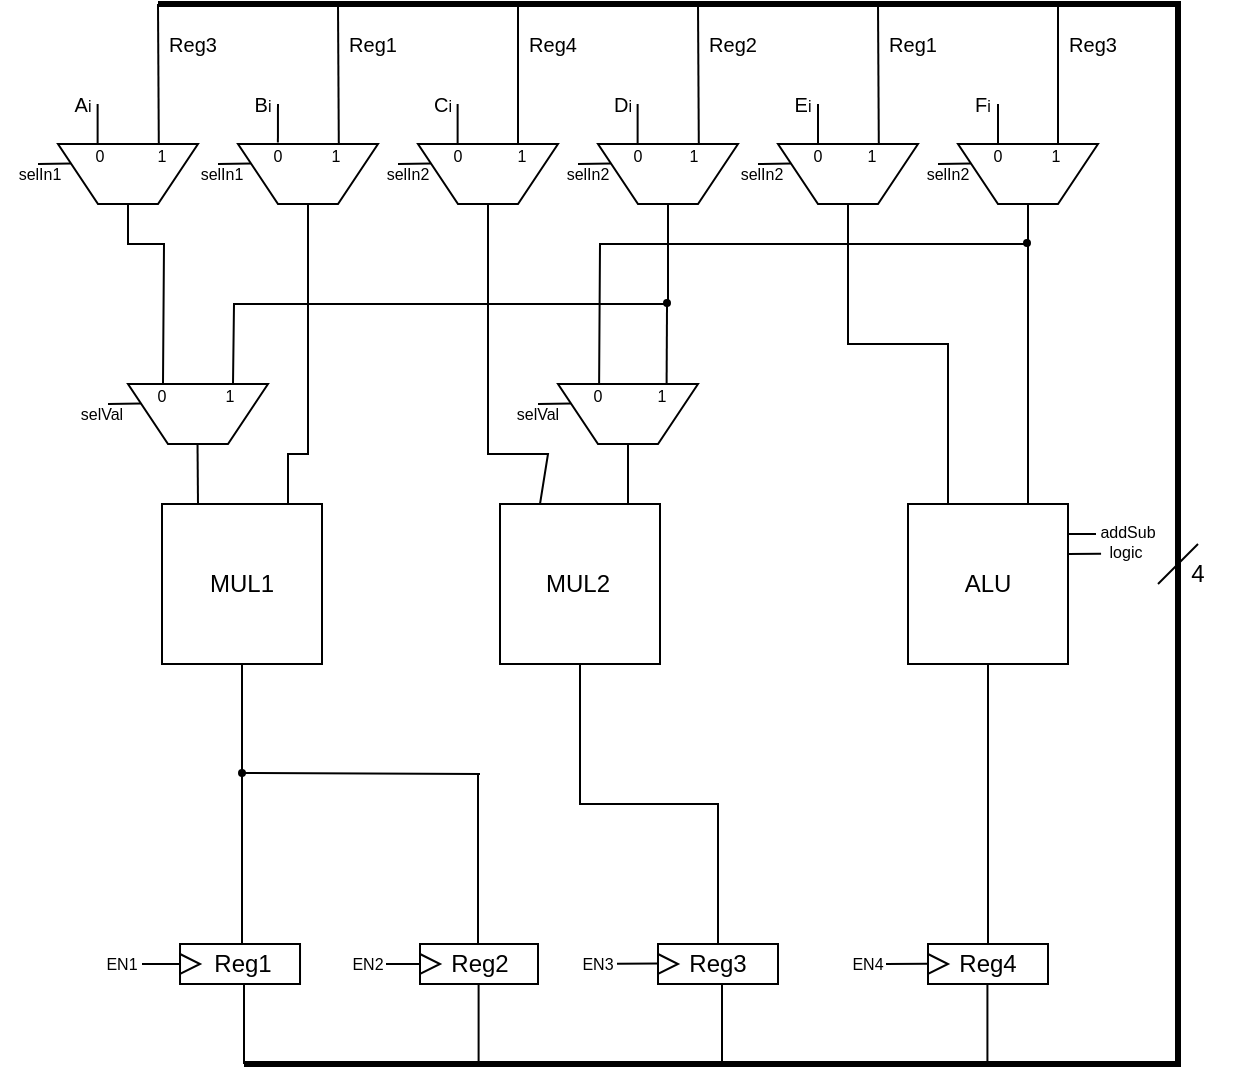<mxfile version="24.7.16">
  <diagram name="Página-1" id="IcZZVgsk4rq1F31GZpby">
    <mxGraphModel dx="934" dy="432" grid="1" gridSize="10" guides="1" tooltips="1" connect="1" arrows="1" fold="1" page="1" pageScale="1" pageWidth="827" pageHeight="1169" math="0" shadow="0">
      <root>
        <mxCell id="0" />
        <mxCell id="1" parent="0" />
        <mxCell id="w3CWmhNfxF5kTrnPfjpj-1" value="" style="shape=trapezoid;perimeter=trapezoidPerimeter;whiteSpace=wrap;html=1;fixedSize=1;direction=west;" vertex="1" parent="1">
          <mxGeometry x="99" y="125" width="70" height="30" as="geometry" />
        </mxCell>
        <mxCell id="w3CWmhNfxF5kTrnPfjpj-2" value="" style="rounded=0;whiteSpace=wrap;html=1;" vertex="1" parent="1">
          <mxGeometry x="399" y="525" width="60" height="20" as="geometry" />
        </mxCell>
        <mxCell id="w3CWmhNfxF5kTrnPfjpj-3" value="" style="triangle;whiteSpace=wrap;html=1;" vertex="1" parent="1">
          <mxGeometry x="399" y="530" width="10" height="10" as="geometry" />
        </mxCell>
        <mxCell id="w3CWmhNfxF5kTrnPfjpj-4" value="" style="rounded=0;whiteSpace=wrap;html=1;" vertex="1" parent="1">
          <mxGeometry x="160.01" y="525" width="60" height="20" as="geometry" />
        </mxCell>
        <mxCell id="w3CWmhNfxF5kTrnPfjpj-5" value="" style="triangle;whiteSpace=wrap;html=1;" vertex="1" parent="1">
          <mxGeometry x="160.01" y="530" width="10" height="10" as="geometry" />
        </mxCell>
        <mxCell id="w3CWmhNfxF5kTrnPfjpj-6" value="" style="rounded=0;whiteSpace=wrap;html=1;" vertex="1" parent="1">
          <mxGeometry x="534" y="525" width="60" height="20" as="geometry" />
        </mxCell>
        <mxCell id="w3CWmhNfxF5kTrnPfjpj-7" value="" style="triangle;whiteSpace=wrap;html=1;" vertex="1" parent="1">
          <mxGeometry x="534" y="530" width="10" height="10" as="geometry" />
        </mxCell>
        <mxCell id="w3CWmhNfxF5kTrnPfjpj-8" value="" style="rounded=0;whiteSpace=wrap;html=1;" vertex="1" parent="1">
          <mxGeometry x="280" y="525" width="59" height="20" as="geometry" />
        </mxCell>
        <mxCell id="w3CWmhNfxF5kTrnPfjpj-9" value="" style="triangle;whiteSpace=wrap;html=1;" vertex="1" parent="1">
          <mxGeometry x="280" y="530" width="10" height="10" as="geometry" />
        </mxCell>
        <mxCell id="w3CWmhNfxF5kTrnPfjpj-10" value="" style="endArrow=none;html=1;rounded=0;entryX=0.908;entryY=0.674;entryDx=0;entryDy=0;entryPerimeter=0;" edge="1" parent="1" target="w3CWmhNfxF5kTrnPfjpj-1">
          <mxGeometry width="50" height="50" relative="1" as="geometry">
            <mxPoint x="89" y="135" as="sourcePoint" />
            <mxPoint x="104" y="135" as="targetPoint" />
          </mxGeometry>
        </mxCell>
        <mxCell id="w3CWmhNfxF5kTrnPfjpj-11" value="" style="shape=trapezoid;perimeter=trapezoidPerimeter;whiteSpace=wrap;html=1;fixedSize=1;direction=west;" vertex="1" parent="1">
          <mxGeometry x="189" y="125" width="70" height="30" as="geometry" />
        </mxCell>
        <mxCell id="w3CWmhNfxF5kTrnPfjpj-12" value="" style="endArrow=none;html=1;rounded=0;entryX=0.908;entryY=0.674;entryDx=0;entryDy=0;entryPerimeter=0;" edge="1" parent="1" target="w3CWmhNfxF5kTrnPfjpj-11">
          <mxGeometry width="50" height="50" relative="1" as="geometry">
            <mxPoint x="179" y="135" as="sourcePoint" />
            <mxPoint x="194" y="135" as="targetPoint" />
          </mxGeometry>
        </mxCell>
        <mxCell id="w3CWmhNfxF5kTrnPfjpj-13" value="" style="shape=trapezoid;perimeter=trapezoidPerimeter;whiteSpace=wrap;html=1;fixedSize=1;direction=west;" vertex="1" parent="1">
          <mxGeometry x="279" y="125" width="70" height="30" as="geometry" />
        </mxCell>
        <mxCell id="w3CWmhNfxF5kTrnPfjpj-14" value="" style="endArrow=none;html=1;rounded=0;entryX=0.908;entryY=0.674;entryDx=0;entryDy=0;entryPerimeter=0;" edge="1" parent="1" target="w3CWmhNfxF5kTrnPfjpj-13">
          <mxGeometry width="50" height="50" relative="1" as="geometry">
            <mxPoint x="269" y="135" as="sourcePoint" />
            <mxPoint x="284" y="135" as="targetPoint" />
          </mxGeometry>
        </mxCell>
        <mxCell id="w3CWmhNfxF5kTrnPfjpj-15" value="" style="shape=trapezoid;perimeter=trapezoidPerimeter;whiteSpace=wrap;html=1;fixedSize=1;direction=west;" vertex="1" parent="1">
          <mxGeometry x="369" y="125" width="70" height="30" as="geometry" />
        </mxCell>
        <mxCell id="w3CWmhNfxF5kTrnPfjpj-16" value="" style="endArrow=none;html=1;rounded=0;entryX=0.908;entryY=0.674;entryDx=0;entryDy=0;entryPerimeter=0;" edge="1" parent="1" target="w3CWmhNfxF5kTrnPfjpj-15">
          <mxGeometry width="50" height="50" relative="1" as="geometry">
            <mxPoint x="359" y="135" as="sourcePoint" />
            <mxPoint x="374" y="135" as="targetPoint" />
          </mxGeometry>
        </mxCell>
        <mxCell id="w3CWmhNfxF5kTrnPfjpj-17" value="" style="shape=trapezoid;perimeter=trapezoidPerimeter;whiteSpace=wrap;html=1;fixedSize=1;direction=west;" vertex="1" parent="1">
          <mxGeometry x="459" y="125" width="70" height="30" as="geometry" />
        </mxCell>
        <mxCell id="w3CWmhNfxF5kTrnPfjpj-18" value="" style="endArrow=none;html=1;rounded=0;entryX=0.908;entryY=0.674;entryDx=0;entryDy=0;entryPerimeter=0;" edge="1" parent="1" target="w3CWmhNfxF5kTrnPfjpj-17">
          <mxGeometry width="50" height="50" relative="1" as="geometry">
            <mxPoint x="449" y="135" as="sourcePoint" />
            <mxPoint x="464" y="135" as="targetPoint" />
          </mxGeometry>
        </mxCell>
        <mxCell id="w3CWmhNfxF5kTrnPfjpj-19" value="" style="shape=trapezoid;perimeter=trapezoidPerimeter;whiteSpace=wrap;html=1;fixedSize=1;direction=west;" vertex="1" parent="1">
          <mxGeometry x="549" y="125" width="70" height="30" as="geometry" />
        </mxCell>
        <mxCell id="w3CWmhNfxF5kTrnPfjpj-20" value="" style="endArrow=none;html=1;rounded=0;entryX=0.908;entryY=0.674;entryDx=0;entryDy=0;entryPerimeter=0;" edge="1" parent="1" target="w3CWmhNfxF5kTrnPfjpj-19">
          <mxGeometry width="50" height="50" relative="1" as="geometry">
            <mxPoint x="539" y="135" as="sourcePoint" />
            <mxPoint x="554" y="135" as="targetPoint" />
          </mxGeometry>
        </mxCell>
        <mxCell id="w3CWmhNfxF5kTrnPfjpj-23" value="" style="whiteSpace=wrap;html=1;aspect=fixed;" vertex="1" parent="1">
          <mxGeometry x="151" y="305" width="80" height="80" as="geometry" />
        </mxCell>
        <mxCell id="w3CWmhNfxF5kTrnPfjpj-145" style="edgeStyle=orthogonalEdgeStyle;rounded=0;orthogonalLoop=1;jettySize=auto;html=1;exitX=0.5;exitY=1;exitDx=0;exitDy=0;entryX=0.5;entryY=0;entryDx=0;entryDy=0;endArrow=none;endFill=0;" edge="1" parent="1" source="w3CWmhNfxF5kTrnPfjpj-24" target="w3CWmhNfxF5kTrnPfjpj-2">
          <mxGeometry relative="1" as="geometry" />
        </mxCell>
        <mxCell id="w3CWmhNfxF5kTrnPfjpj-24" value="" style="whiteSpace=wrap;html=1;aspect=fixed;" vertex="1" parent="1">
          <mxGeometry x="320" y="305" width="80" height="80" as="geometry" />
        </mxCell>
        <mxCell id="w3CWmhNfxF5kTrnPfjpj-25" value="" style="whiteSpace=wrap;html=1;aspect=fixed;" vertex="1" parent="1">
          <mxGeometry x="524" y="305" width="80" height="80" as="geometry" />
        </mxCell>
        <mxCell id="w3CWmhNfxF5kTrnPfjpj-26" value="" style="shape=trapezoid;perimeter=trapezoidPerimeter;whiteSpace=wrap;html=1;fixedSize=1;direction=west;" vertex="1" parent="1">
          <mxGeometry x="134" y="245" width="70" height="30" as="geometry" />
        </mxCell>
        <mxCell id="w3CWmhNfxF5kTrnPfjpj-27" value="" style="endArrow=none;html=1;rounded=0;entryX=0.908;entryY=0.674;entryDx=0;entryDy=0;entryPerimeter=0;" edge="1" parent="1" target="w3CWmhNfxF5kTrnPfjpj-26">
          <mxGeometry width="50" height="50" relative="1" as="geometry">
            <mxPoint x="124" y="255" as="sourcePoint" />
            <mxPoint x="139" y="255" as="targetPoint" />
          </mxGeometry>
        </mxCell>
        <mxCell id="w3CWmhNfxF5kTrnPfjpj-28" value="" style="shape=trapezoid;perimeter=trapezoidPerimeter;whiteSpace=wrap;html=1;fixedSize=1;direction=west;" vertex="1" parent="1">
          <mxGeometry x="349" y="245" width="70" height="30" as="geometry" />
        </mxCell>
        <mxCell id="w3CWmhNfxF5kTrnPfjpj-29" value="" style="endArrow=none;html=1;rounded=0;entryX=0.908;entryY=0.674;entryDx=0;entryDy=0;entryPerimeter=0;" edge="1" parent="1" target="w3CWmhNfxF5kTrnPfjpj-28">
          <mxGeometry width="50" height="50" relative="1" as="geometry">
            <mxPoint x="339" y="255" as="sourcePoint" />
            <mxPoint x="354" y="255" as="targetPoint" />
          </mxGeometry>
        </mxCell>
        <mxCell id="w3CWmhNfxF5kTrnPfjpj-30" value="" style="endArrow=none;html=1;rounded=0;exitX=0.75;exitY=1;exitDx=0;exitDy=0;" edge="1" parent="1" source="w3CWmhNfxF5kTrnPfjpj-26">
          <mxGeometry width="50" height="50" relative="1" as="geometry">
            <mxPoint x="84" y="185" as="sourcePoint" />
            <mxPoint x="134" y="155" as="targetPoint" />
            <Array as="points">
              <mxPoint x="152" y="175" />
              <mxPoint x="134" y="175" />
            </Array>
          </mxGeometry>
        </mxCell>
        <mxCell id="w3CWmhNfxF5kTrnPfjpj-31" value="" style="endArrow=none;html=1;rounded=0;entryX=0.553;entryY=0.004;entryDx=0;entryDy=0;entryPerimeter=0;" edge="1" parent="1" target="w3CWmhNfxF5kTrnPfjpj-109">
          <mxGeometry width="50" height="50" relative="1" as="geometry">
            <mxPoint x="584" y="175" as="sourcePoint" />
            <mxPoint x="399" y="245" as="targetPoint" />
            <Array as="points">
              <mxPoint x="370" y="175" />
            </Array>
          </mxGeometry>
        </mxCell>
        <mxCell id="w3CWmhNfxF5kTrnPfjpj-32" value="" style="ellipse;whiteSpace=wrap;html=1;aspect=fixed;rotation=15;" vertex="1" parent="1">
          <mxGeometry x="220.01" y="263.28" as="geometry" />
        </mxCell>
        <mxCell id="w3CWmhNfxF5kTrnPfjpj-33" value="" style="ellipse;whiteSpace=wrap;html=1;aspect=fixed;fillColor=#000000;" vertex="1" parent="1">
          <mxGeometry x="582" y="173" width="3" height="3" as="geometry" />
        </mxCell>
        <mxCell id="w3CWmhNfxF5kTrnPfjpj-34" value="" style="endArrow=none;html=1;rounded=0;exitX=0.25;exitY=1;exitDx=0;exitDy=0;entryX=0.5;entryY=0;entryDx=0;entryDy=0;" edge="1" parent="1" source="w3CWmhNfxF5kTrnPfjpj-26" target="w3CWmhNfxF5kTrnPfjpj-15">
          <mxGeometry width="50" height="50" relative="1" as="geometry">
            <mxPoint x="359" y="185" as="sourcePoint" />
            <mxPoint x="409" y="135" as="targetPoint" />
            <Array as="points">
              <mxPoint x="187" y="205" />
              <mxPoint x="404" y="205" />
            </Array>
          </mxGeometry>
        </mxCell>
        <mxCell id="w3CWmhNfxF5kTrnPfjpj-35" value="" style="endArrow=none;html=1;rounded=0;exitX=0.25;exitY=0;exitDx=0;exitDy=0;entryX=0.5;entryY=0;entryDx=0;entryDy=0;" edge="1" parent="1" source="w3CWmhNfxF5kTrnPfjpj-24" target="w3CWmhNfxF5kTrnPfjpj-13">
          <mxGeometry width="50" height="50" relative="1" as="geometry">
            <mxPoint x="264" y="185" as="sourcePoint" />
            <mxPoint x="314" y="135" as="targetPoint" />
            <Array as="points">
              <mxPoint x="344" y="280" />
              <mxPoint x="314" y="280" />
            </Array>
          </mxGeometry>
        </mxCell>
        <mxCell id="w3CWmhNfxF5kTrnPfjpj-36" value="" style="endArrow=none;html=1;rounded=0;entryX=0.5;entryY=0;entryDx=0;entryDy=0;" edge="1" parent="1" target="w3CWmhNfxF5kTrnPfjpj-11">
          <mxGeometry width="50" height="50" relative="1" as="geometry">
            <mxPoint x="214" y="305" as="sourcePoint" />
            <mxPoint x="224" y="135" as="targetPoint" />
            <Array as="points">
              <mxPoint x="214" y="280" />
              <mxPoint x="224" y="280" />
            </Array>
          </mxGeometry>
        </mxCell>
        <mxCell id="w3CWmhNfxF5kTrnPfjpj-37" value="ALU" style="text;html=1;align=center;verticalAlign=middle;whiteSpace=wrap;rounded=0;" vertex="1" parent="1">
          <mxGeometry x="534" y="330" width="60" height="30" as="geometry" />
        </mxCell>
        <mxCell id="w3CWmhNfxF5kTrnPfjpj-38" value="" style="endArrow=none;html=1;rounded=0;exitX=0.25;exitY=0;exitDx=0;exitDy=0;" edge="1" parent="1" source="w3CWmhNfxF5kTrnPfjpj-25">
          <mxGeometry width="50" height="50" relative="1" as="geometry">
            <mxPoint x="449" y="185" as="sourcePoint" />
            <mxPoint x="494" y="155" as="targetPoint" />
            <Array as="points">
              <mxPoint x="544" y="225" />
              <mxPoint x="494" y="225" />
            </Array>
          </mxGeometry>
        </mxCell>
        <mxCell id="w3CWmhNfxF5kTrnPfjpj-39" value="" style="endArrow=none;html=1;rounded=0;exitX=0.75;exitY=0;exitDx=0;exitDy=0;" edge="1" parent="1" source="w3CWmhNfxF5kTrnPfjpj-25">
          <mxGeometry width="50" height="50" relative="1" as="geometry">
            <mxPoint x="589" y="305" as="sourcePoint" />
            <mxPoint x="584" y="155" as="targetPoint" />
          </mxGeometry>
        </mxCell>
        <mxCell id="w3CWmhNfxF5kTrnPfjpj-41" value="" style="endArrow=none;html=1;rounded=0;" edge="1" parent="1">
          <mxGeometry width="50" height="50" relative="1" as="geometry">
            <mxPoint x="564" y="415" as="sourcePoint" />
            <mxPoint x="564" y="385" as="targetPoint" />
          </mxGeometry>
        </mxCell>
        <mxCell id="w3CWmhNfxF5kTrnPfjpj-43" value="" style="endArrow=none;html=1;rounded=0;entryX=0.5;entryY=1;entryDx=0;entryDy=0;" edge="1" parent="1" target="w3CWmhNfxF5kTrnPfjpj-23" source="w3CWmhNfxF5kTrnPfjpj-73">
          <mxGeometry width="50" height="50" relative="1" as="geometry">
            <mxPoint x="191" y="525" as="sourcePoint" />
            <mxPoint x="209" y="435" as="targetPoint" />
          </mxGeometry>
        </mxCell>
        <mxCell id="w3CWmhNfxF5kTrnPfjpj-44" value="" style="endArrow=none;html=1;rounded=0;exitX=0.5;exitY=0.167;exitDx=0;exitDy=0;exitPerimeter=0;" edge="1" parent="1" source="w3CWmhNfxF5kTrnPfjpj-67">
          <mxGeometry width="50" height="50" relative="1" as="geometry">
            <mxPoint x="564" y="505" as="sourcePoint" />
            <mxPoint x="564" y="385" as="targetPoint" />
          </mxGeometry>
        </mxCell>
        <mxCell id="w3CWmhNfxF5kTrnPfjpj-46" value="MUL1" style="text;html=1;align=center;verticalAlign=middle;whiteSpace=wrap;rounded=0;" vertex="1" parent="1">
          <mxGeometry x="161" y="330" width="60" height="30" as="geometry" />
        </mxCell>
        <mxCell id="w3CWmhNfxF5kTrnPfjpj-47" value="&lt;div&gt;MUL2&lt;/div&gt;" style="text;html=1;align=center;verticalAlign=middle;whiteSpace=wrap;rounded=0;" vertex="1" parent="1">
          <mxGeometry x="329" y="330" width="60" height="30" as="geometry" />
        </mxCell>
        <mxCell id="w3CWmhNfxF5kTrnPfjpj-48" value="" style="endArrow=none;html=1;rounded=0;exitX=0.615;exitY=0.004;exitDx=0;exitDy=0;exitPerimeter=0;entryX=0.5;entryY=1;entryDx=0;entryDy=0;" edge="1" parent="1" source="w3CWmhNfxF5kTrnPfjpj-117" target="w3CWmhNfxF5kTrnPfjpj-49">
          <mxGeometry width="50" height="50" relative="1" as="geometry">
            <mxPoint x="367" y="245" as="sourcePoint" />
            <mxPoint x="400" y="205" as="targetPoint" />
            <Array as="points" />
          </mxGeometry>
        </mxCell>
        <mxCell id="w3CWmhNfxF5kTrnPfjpj-49" value="" style="ellipse;whiteSpace=wrap;html=1;aspect=fixed;fillColor=#000000;" vertex="1" parent="1">
          <mxGeometry x="402" y="203" width="3" height="3" as="geometry" />
        </mxCell>
        <mxCell id="w3CWmhNfxF5kTrnPfjpj-50" value="" style="endArrow=none;html=1;rounded=0;exitX=0.574;exitY=-0.029;exitDx=0;exitDy=0;exitPerimeter=0;" edge="1" parent="1">
          <mxGeometry width="50" height="50" relative="1" as="geometry">
            <mxPoint x="309" y="525" as="sourcePoint" />
            <mxPoint x="309" y="440" as="targetPoint" />
          </mxGeometry>
        </mxCell>
        <mxCell id="w3CWmhNfxF5kTrnPfjpj-51" value="" style="endArrow=none;html=1;rounded=0;" edge="1" parent="1">
          <mxGeometry width="50" height="50" relative="1" as="geometry">
            <mxPoint x="569" y="125" as="sourcePoint" />
            <mxPoint x="569" y="105" as="targetPoint" />
          </mxGeometry>
        </mxCell>
        <mxCell id="w3CWmhNfxF5kTrnPfjpj-52" value="" style="endArrow=none;html=1;rounded=0;" edge="1" parent="1">
          <mxGeometry width="50" height="50" relative="1" as="geometry">
            <mxPoint x="479" y="125" as="sourcePoint" />
            <mxPoint x="479" y="105" as="targetPoint" />
          </mxGeometry>
        </mxCell>
        <mxCell id="w3CWmhNfxF5kTrnPfjpj-53" value="" style="endArrow=none;html=1;rounded=0;" edge="1" parent="1">
          <mxGeometry width="50" height="50" relative="1" as="geometry">
            <mxPoint x="388.81" y="125" as="sourcePoint" />
            <mxPoint x="388.81" y="105" as="targetPoint" />
          </mxGeometry>
        </mxCell>
        <mxCell id="w3CWmhNfxF5kTrnPfjpj-54" value="" style="endArrow=none;html=1;rounded=0;" edge="1" parent="1">
          <mxGeometry width="50" height="50" relative="1" as="geometry">
            <mxPoint x="298.81" y="125" as="sourcePoint" />
            <mxPoint x="298.81" y="105" as="targetPoint" />
          </mxGeometry>
        </mxCell>
        <mxCell id="w3CWmhNfxF5kTrnPfjpj-55" value="" style="endArrow=none;html=1;rounded=0;" edge="1" parent="1">
          <mxGeometry width="50" height="50" relative="1" as="geometry">
            <mxPoint x="149.4" y="125" as="sourcePoint" />
            <mxPoint x="149" y="55" as="targetPoint" />
          </mxGeometry>
        </mxCell>
        <mxCell id="w3CWmhNfxF5kTrnPfjpj-56" value="" style="endArrow=none;html=1;rounded=0;" edge="1" parent="1">
          <mxGeometry width="50" height="50" relative="1" as="geometry">
            <mxPoint x="118.81" y="125" as="sourcePoint" />
            <mxPoint x="118.81" y="105" as="targetPoint" />
          </mxGeometry>
        </mxCell>
        <mxCell id="w3CWmhNfxF5kTrnPfjpj-57" value="" style="endArrow=none;html=1;rounded=0;" edge="1" parent="1">
          <mxGeometry width="50" height="50" relative="1" as="geometry">
            <mxPoint x="384" y="305" as="sourcePoint" />
            <mxPoint x="384" y="275" as="targetPoint" />
          </mxGeometry>
        </mxCell>
        <mxCell id="w3CWmhNfxF5kTrnPfjpj-58" value="" style="endArrow=none;html=1;rounded=0;" edge="1" parent="1">
          <mxGeometry width="50" height="50" relative="1" as="geometry">
            <mxPoint x="169" y="305" as="sourcePoint" />
            <mxPoint x="168.76" y="275" as="targetPoint" />
          </mxGeometry>
        </mxCell>
        <mxCell id="w3CWmhNfxF5kTrnPfjpj-59" value="&lt;font style=&quot;font-size: 10px;&quot;&gt;A&lt;/font&gt;&lt;font style=&quot;font-size: 8px;&quot;&gt;i&lt;/font&gt;" style="text;html=1;align=center;verticalAlign=middle;whiteSpace=wrap;rounded=0;" vertex="1" parent="1">
          <mxGeometry x="94" y="95" width="35" height="20" as="geometry" />
        </mxCell>
        <mxCell id="w3CWmhNfxF5kTrnPfjpj-60" value="&lt;font style=&quot;font-size: 10px;&quot;&gt;B&lt;/font&gt;&lt;font style=&quot;font-size: 8px;&quot;&gt;i&lt;/font&gt;" style="text;html=1;align=center;verticalAlign=middle;whiteSpace=wrap;rounded=0;" vertex="1" parent="1">
          <mxGeometry x="184" y="95" width="35" height="20" as="geometry" />
        </mxCell>
        <mxCell id="w3CWmhNfxF5kTrnPfjpj-61" value="&lt;font style=&quot;font-size: 10px;&quot;&gt;C&lt;/font&gt;&lt;font style=&quot;font-size: 8px;&quot;&gt;i&lt;/font&gt;" style="text;html=1;align=center;verticalAlign=middle;whiteSpace=wrap;rounded=0;" vertex="1" parent="1">
          <mxGeometry x="274" y="95" width="35" height="20" as="geometry" />
        </mxCell>
        <mxCell id="w3CWmhNfxF5kTrnPfjpj-62" value="&lt;font style=&quot;font-size: 10px;&quot;&gt;D&lt;/font&gt;&lt;font style=&quot;font-size: 8px;&quot;&gt;i&lt;/font&gt;" style="text;html=1;align=center;verticalAlign=middle;whiteSpace=wrap;rounded=0;" vertex="1" parent="1">
          <mxGeometry x="364" y="95" width="35" height="20" as="geometry" />
        </mxCell>
        <mxCell id="w3CWmhNfxF5kTrnPfjpj-63" value="&lt;font style=&quot;font-size: 10px;&quot;&gt;E&lt;/font&gt;&lt;font style=&quot;font-size: 8px;&quot;&gt;i&lt;/font&gt;" style="text;html=1;align=center;verticalAlign=middle;whiteSpace=wrap;rounded=0;" vertex="1" parent="1">
          <mxGeometry x="454" y="95" width="35" height="20" as="geometry" />
        </mxCell>
        <mxCell id="w3CWmhNfxF5kTrnPfjpj-64" value="&lt;font style=&quot;font-size: 10px;&quot;&gt;F&lt;/font&gt;&lt;font style=&quot;font-size: 8px;&quot;&gt;i&lt;/font&gt;" style="text;html=1;align=center;verticalAlign=middle;whiteSpace=wrap;rounded=0;" vertex="1" parent="1">
          <mxGeometry x="544" y="95" width="35" height="20" as="geometry" />
        </mxCell>
        <mxCell id="w3CWmhNfxF5kTrnPfjpj-65" value="Reg3" style="text;html=1;align=center;verticalAlign=middle;whiteSpace=wrap;rounded=0;" vertex="1" parent="1">
          <mxGeometry x="399" y="520" width="60" height="30" as="geometry" />
        </mxCell>
        <mxCell id="w3CWmhNfxF5kTrnPfjpj-66" value="Reg1" style="text;html=1;align=center;verticalAlign=middle;whiteSpace=wrap;rounded=0;" vertex="1" parent="1">
          <mxGeometry x="162" y="520" width="59" height="30" as="geometry" />
        </mxCell>
        <mxCell id="w3CWmhNfxF5kTrnPfjpj-67" value="Reg4" style="text;html=1;align=center;verticalAlign=middle;whiteSpace=wrap;rounded=0;" vertex="1" parent="1">
          <mxGeometry x="534" y="520" width="60" height="30" as="geometry" />
        </mxCell>
        <mxCell id="w3CWmhNfxF5kTrnPfjpj-68" value="Reg2" style="text;html=1;align=center;verticalAlign=middle;whiteSpace=wrap;rounded=0;" vertex="1" parent="1">
          <mxGeometry x="279.5" y="520" width="60" height="30" as="geometry" />
        </mxCell>
        <mxCell id="w3CWmhNfxF5kTrnPfjpj-69" value="" style="endArrow=none;html=1;rounded=0;entryX=0;entryY=0;entryDx=0;entryDy=0;" edge="1" parent="1" target="w3CWmhNfxF5kTrnPfjpj-128">
          <mxGeometry width="50" height="50" relative="1" as="geometry">
            <mxPoint x="604" y="320" as="sourcePoint" />
            <mxPoint x="629" y="320" as="targetPoint" />
          </mxGeometry>
        </mxCell>
        <mxCell id="w3CWmhNfxF5kTrnPfjpj-70" value="&lt;font style=&quot;font-size: 8px;&quot;&gt;addSub&lt;/font&gt;" style="text;html=1;align=center;verticalAlign=middle;whiteSpace=wrap;rounded=0;fontSize=10;" vertex="1" parent="1">
          <mxGeometry x="619" y="310" width="30" height="15" as="geometry" />
        </mxCell>
        <mxCell id="w3CWmhNfxF5kTrnPfjpj-75" value="" style="endArrow=none;html=1;rounded=0;" edge="1" parent="1">
          <mxGeometry width="50" height="50" relative="1" as="geometry">
            <mxPoint x="192" y="585" as="sourcePoint" />
            <mxPoint x="192" y="545" as="targetPoint" />
          </mxGeometry>
        </mxCell>
        <mxCell id="w3CWmhNfxF5kTrnPfjpj-76" value="" style="endArrow=none;html=1;rounded=0;" edge="1" parent="1">
          <mxGeometry width="50" height="50" relative="1" as="geometry">
            <mxPoint x="309.3" y="585" as="sourcePoint" />
            <mxPoint x="309.3" y="545" as="targetPoint" />
          </mxGeometry>
        </mxCell>
        <mxCell id="w3CWmhNfxF5kTrnPfjpj-77" value="" style="endArrow=none;html=1;rounded=0;" edge="1" parent="1">
          <mxGeometry width="50" height="50" relative="1" as="geometry">
            <mxPoint x="431.0" y="585" as="sourcePoint" />
            <mxPoint x="431.0" y="545" as="targetPoint" />
          </mxGeometry>
        </mxCell>
        <mxCell id="w3CWmhNfxF5kTrnPfjpj-78" value="" style="endArrow=none;html=1;rounded=0;" edge="1" parent="1">
          <mxGeometry width="50" height="50" relative="1" as="geometry">
            <mxPoint x="563.71" y="585" as="sourcePoint" />
            <mxPoint x="563.71" y="545" as="targetPoint" />
          </mxGeometry>
        </mxCell>
        <mxCell id="w3CWmhNfxF5kTrnPfjpj-79" value="" style="endArrow=none;html=1;rounded=0;strokeWidth=3;" edge="1" parent="1">
          <mxGeometry width="50" height="50" relative="1" as="geometry">
            <mxPoint x="192" y="585" as="sourcePoint" />
            <mxPoint x="149" y="55" as="targetPoint" />
            <Array as="points">
              <mxPoint x="659" y="585" />
              <mxPoint x="659" y="55" />
            </Array>
          </mxGeometry>
        </mxCell>
        <mxCell id="w3CWmhNfxF5kTrnPfjpj-80" value="" style="endArrow=none;html=1;rounded=0;" edge="1" parent="1">
          <mxGeometry width="50" height="50" relative="1" as="geometry">
            <mxPoint x="239.4" y="125" as="sourcePoint" />
            <mxPoint x="239" y="55" as="targetPoint" />
          </mxGeometry>
        </mxCell>
        <mxCell id="w3CWmhNfxF5kTrnPfjpj-81" value="" style="endArrow=none;html=1;rounded=0;entryX=0.715;entryY=1.023;entryDx=0;entryDy=0;exitX=0.714;exitY=0.5;exitDx=0;exitDy=0;exitPerimeter=0;entryPerimeter=0;" edge="1" parent="1" source="w3CWmhNfxF5kTrnPfjpj-60" target="w3CWmhNfxF5kTrnPfjpj-11">
          <mxGeometry width="50" height="50" relative="1" as="geometry">
            <mxPoint x="128.81" y="135" as="sourcePoint" />
            <mxPoint x="128.81" y="115" as="targetPoint" />
          </mxGeometry>
        </mxCell>
        <mxCell id="w3CWmhNfxF5kTrnPfjpj-82" value="" style="endArrow=none;html=1;rounded=0;" edge="1" parent="1">
          <mxGeometry width="50" height="50" relative="1" as="geometry">
            <mxPoint x="329" y="125" as="sourcePoint" />
            <mxPoint x="329" y="55" as="targetPoint" />
          </mxGeometry>
        </mxCell>
        <mxCell id="w3CWmhNfxF5kTrnPfjpj-83" value="" style="endArrow=none;html=1;rounded=0;" edge="1" parent="1">
          <mxGeometry width="50" height="50" relative="1" as="geometry">
            <mxPoint x="509.4" y="125" as="sourcePoint" />
            <mxPoint x="509" y="55" as="targetPoint" />
          </mxGeometry>
        </mxCell>
        <mxCell id="w3CWmhNfxF5kTrnPfjpj-84" value="" style="endArrow=none;html=1;rounded=0;" edge="1" parent="1">
          <mxGeometry width="50" height="50" relative="1" as="geometry">
            <mxPoint x="599" y="125" as="sourcePoint" />
            <mxPoint x="599" y="55" as="targetPoint" />
          </mxGeometry>
        </mxCell>
        <mxCell id="w3CWmhNfxF5kTrnPfjpj-85" value="" style="endArrow=none;html=1;rounded=0;" edge="1" parent="1">
          <mxGeometry width="50" height="50" relative="1" as="geometry">
            <mxPoint x="419.4" y="125" as="sourcePoint" />
            <mxPoint x="419" y="55" as="targetPoint" />
          </mxGeometry>
        </mxCell>
        <mxCell id="w3CWmhNfxF5kTrnPfjpj-86" value="" style="endArrow=none;html=1;rounded=0;" edge="1" parent="1">
          <mxGeometry width="50" height="50" relative="1" as="geometry">
            <mxPoint x="649" y="345" as="sourcePoint" />
            <mxPoint x="669" y="325" as="targetPoint" />
          </mxGeometry>
        </mxCell>
        <mxCell id="w3CWmhNfxF5kTrnPfjpj-87" value="4" style="text;html=1;align=center;verticalAlign=middle;whiteSpace=wrap;rounded=0;" vertex="1" parent="1">
          <mxGeometry x="639" y="325" width="60" height="30" as="geometry" />
        </mxCell>
        <mxCell id="w3CWmhNfxF5kTrnPfjpj-88" value="&lt;span style=&quot;font-size: 10px;&quot;&gt;Reg3&lt;/span&gt;" style="text;html=1;align=center;verticalAlign=middle;whiteSpace=wrap;rounded=0;" vertex="1" parent="1">
          <mxGeometry x="148.5" y="65" width="35" height="20" as="geometry" />
        </mxCell>
        <mxCell id="w3CWmhNfxF5kTrnPfjpj-89" value="&lt;span style=&quot;font-size: 10px;&quot;&gt;Reg1&lt;/span&gt;" style="text;html=1;align=center;verticalAlign=middle;whiteSpace=wrap;rounded=0;" vertex="1" parent="1">
          <mxGeometry x="239" y="65" width="35" height="20" as="geometry" />
        </mxCell>
        <mxCell id="w3CWmhNfxF5kTrnPfjpj-90" value="&lt;span style=&quot;font-size: 10px;&quot;&gt;Reg4&lt;/span&gt;" style="text;html=1;align=center;verticalAlign=middle;whiteSpace=wrap;rounded=0;" vertex="1" parent="1">
          <mxGeometry x="329" y="65" width="35" height="20" as="geometry" />
        </mxCell>
        <mxCell id="w3CWmhNfxF5kTrnPfjpj-91" value="&lt;span style=&quot;font-size: 10px;&quot;&gt;Reg2&lt;/span&gt;" style="text;html=1;align=center;verticalAlign=middle;whiteSpace=wrap;rounded=0;" vertex="1" parent="1">
          <mxGeometry x="419" y="65" width="35" height="20" as="geometry" />
        </mxCell>
        <mxCell id="w3CWmhNfxF5kTrnPfjpj-92" value="&lt;span style=&quot;font-size: 10px;&quot;&gt;Reg1&lt;/span&gt;" style="text;html=1;align=center;verticalAlign=middle;whiteSpace=wrap;rounded=0;" vertex="1" parent="1">
          <mxGeometry x="509" y="65" width="35" height="20" as="geometry" />
        </mxCell>
        <mxCell id="w3CWmhNfxF5kTrnPfjpj-93" value="&lt;span style=&quot;font-size: 10px;&quot;&gt;Reg3&lt;/span&gt;" style="text;html=1;align=center;verticalAlign=middle;whiteSpace=wrap;rounded=0;" vertex="1" parent="1">
          <mxGeometry x="599" y="65" width="35" height="20" as="geometry" />
        </mxCell>
        <mxCell id="w3CWmhNfxF5kTrnPfjpj-95" value="selIn1" style="text;html=1;align=center;verticalAlign=middle;whiteSpace=wrap;rounded=0;fontSize=8;" vertex="1" parent="1">
          <mxGeometry x="70" y="135" width="40" height="10" as="geometry" />
        </mxCell>
        <mxCell id="w3CWmhNfxF5kTrnPfjpj-96" value="selIn1" style="text;html=1;align=center;verticalAlign=middle;whiteSpace=wrap;rounded=0;fontSize=8;" vertex="1" parent="1">
          <mxGeometry x="161" y="135" width="40" height="10" as="geometry" />
        </mxCell>
        <mxCell id="w3CWmhNfxF5kTrnPfjpj-97" value="selIn2" style="text;html=1;align=center;verticalAlign=middle;whiteSpace=wrap;rounded=0;fontSize=8;" vertex="1" parent="1">
          <mxGeometry x="254" y="135" width="40" height="10" as="geometry" />
        </mxCell>
        <mxCell id="w3CWmhNfxF5kTrnPfjpj-98" value="selIn2" style="text;html=1;align=center;verticalAlign=middle;whiteSpace=wrap;rounded=0;fontSize=8;" vertex="1" parent="1">
          <mxGeometry x="344" y="135" width="40" height="10" as="geometry" />
        </mxCell>
        <mxCell id="w3CWmhNfxF5kTrnPfjpj-99" value="selIn2" style="text;html=1;align=center;verticalAlign=middle;whiteSpace=wrap;rounded=0;fontSize=8;" vertex="1" parent="1">
          <mxGeometry x="431" y="135" width="40" height="10" as="geometry" />
        </mxCell>
        <mxCell id="w3CWmhNfxF5kTrnPfjpj-100" value="selIn2" style="text;html=1;align=center;verticalAlign=middle;whiteSpace=wrap;rounded=0;fontSize=8;" vertex="1" parent="1">
          <mxGeometry x="524" y="135" width="40" height="10" as="geometry" />
        </mxCell>
        <mxCell id="w3CWmhNfxF5kTrnPfjpj-101" value="&lt;font style=&quot;font-size: 8px;&quot;&gt;0&lt;/font&gt;" style="text;html=1;align=center;verticalAlign=middle;whiteSpace=wrap;rounded=0;" vertex="1" parent="1">
          <mxGeometry x="110" y="125" width="20" height="10" as="geometry" />
        </mxCell>
        <mxCell id="w3CWmhNfxF5kTrnPfjpj-102" value="&lt;font style=&quot;font-size: 8px;&quot;&gt;0&lt;/font&gt;" style="text;html=1;align=center;verticalAlign=middle;whiteSpace=wrap;rounded=0;" vertex="1" parent="1">
          <mxGeometry x="199" y="125" width="20" height="10" as="geometry" />
        </mxCell>
        <mxCell id="w3CWmhNfxF5kTrnPfjpj-103" value="&lt;font style=&quot;font-size: 8px;&quot;&gt;0&lt;/font&gt;" style="text;html=1;align=center;verticalAlign=middle;whiteSpace=wrap;rounded=0;" vertex="1" parent="1">
          <mxGeometry x="289" y="125" width="20" height="10" as="geometry" />
        </mxCell>
        <mxCell id="w3CWmhNfxF5kTrnPfjpj-104" value="&lt;font style=&quot;font-size: 8px;&quot;&gt;0&lt;/font&gt;" style="text;html=1;align=center;verticalAlign=middle;whiteSpace=wrap;rounded=0;" vertex="1" parent="1">
          <mxGeometry x="379" y="125" width="20" height="10" as="geometry" />
        </mxCell>
        <mxCell id="w3CWmhNfxF5kTrnPfjpj-105" value="&lt;font style=&quot;font-size: 8px;&quot;&gt;0&lt;/font&gt;" style="text;html=1;align=center;verticalAlign=middle;whiteSpace=wrap;rounded=0;" vertex="1" parent="1">
          <mxGeometry x="469" y="125" width="20" height="10" as="geometry" />
        </mxCell>
        <mxCell id="w3CWmhNfxF5kTrnPfjpj-106" value="&lt;font style=&quot;font-size: 8px;&quot;&gt;0&lt;/font&gt;" style="text;html=1;align=center;verticalAlign=middle;whiteSpace=wrap;rounded=0;" vertex="1" parent="1">
          <mxGeometry x="559" y="125" width="20" height="10" as="geometry" />
        </mxCell>
        <mxCell id="w3CWmhNfxF5kTrnPfjpj-108" value="&lt;font style=&quot;font-size: 8px;&quot;&gt;0&lt;/font&gt;" style="text;html=1;align=center;verticalAlign=middle;whiteSpace=wrap;rounded=0;" vertex="1" parent="1">
          <mxGeometry x="141" y="245" width="20" height="10" as="geometry" />
        </mxCell>
        <mxCell id="w3CWmhNfxF5kTrnPfjpj-109" value="&lt;font style=&quot;font-size: 8px;&quot;&gt;0&lt;/font&gt;" style="text;html=1;align=center;verticalAlign=middle;whiteSpace=wrap;rounded=0;" vertex="1" parent="1">
          <mxGeometry x="358.5" y="245" width="20" height="10" as="geometry" />
        </mxCell>
        <mxCell id="w3CWmhNfxF5kTrnPfjpj-110" value="&lt;font style=&quot;font-size: 8px;&quot;&gt;1&lt;/font&gt;" style="text;html=1;align=center;verticalAlign=middle;whiteSpace=wrap;rounded=0;" vertex="1" parent="1">
          <mxGeometry x="141" y="125" width="20" height="10" as="geometry" />
        </mxCell>
        <mxCell id="w3CWmhNfxF5kTrnPfjpj-111" value="&lt;font style=&quot;font-size: 8px;&quot;&gt;1&lt;/font&gt;" style="text;html=1;align=center;verticalAlign=middle;whiteSpace=wrap;rounded=0;" vertex="1" parent="1">
          <mxGeometry x="228" y="125" width="20" height="10" as="geometry" />
        </mxCell>
        <mxCell id="w3CWmhNfxF5kTrnPfjpj-112" value="&lt;font style=&quot;font-size: 8px;&quot;&gt;1&lt;/font&gt;" style="text;html=1;align=center;verticalAlign=middle;whiteSpace=wrap;rounded=0;" vertex="1" parent="1">
          <mxGeometry x="321" y="125" width="20" height="10" as="geometry" />
        </mxCell>
        <mxCell id="w3CWmhNfxF5kTrnPfjpj-113" value="&lt;font style=&quot;font-size: 8px;&quot;&gt;1&lt;/font&gt;" style="text;html=1;align=center;verticalAlign=middle;whiteSpace=wrap;rounded=0;" vertex="1" parent="1">
          <mxGeometry x="407" y="125" width="20" height="10" as="geometry" />
        </mxCell>
        <mxCell id="w3CWmhNfxF5kTrnPfjpj-114" value="&lt;font style=&quot;font-size: 8px;&quot;&gt;1&lt;/font&gt;" style="text;html=1;align=center;verticalAlign=middle;whiteSpace=wrap;rounded=0;" vertex="1" parent="1">
          <mxGeometry x="496" y="125" width="20" height="10" as="geometry" />
        </mxCell>
        <mxCell id="w3CWmhNfxF5kTrnPfjpj-115" value="&lt;font style=&quot;font-size: 8px;&quot;&gt;1&lt;/font&gt;" style="text;html=1;align=center;verticalAlign=middle;whiteSpace=wrap;rounded=0;" vertex="1" parent="1">
          <mxGeometry x="588" y="125" width="20" height="10" as="geometry" />
        </mxCell>
        <mxCell id="w3CWmhNfxF5kTrnPfjpj-116" value="&lt;font style=&quot;font-size: 8px;&quot;&gt;1&lt;/font&gt;" style="text;html=1;align=center;verticalAlign=middle;whiteSpace=wrap;rounded=0;" vertex="1" parent="1">
          <mxGeometry x="175" y="245" width="20" height="10" as="geometry" />
        </mxCell>
        <mxCell id="w3CWmhNfxF5kTrnPfjpj-117" value="&lt;font style=&quot;font-size: 8px;&quot;&gt;1&lt;/font&gt;" style="text;html=1;align=center;verticalAlign=middle;whiteSpace=wrap;rounded=0;" vertex="1" parent="1">
          <mxGeometry x="391" y="245" width="20" height="10" as="geometry" />
        </mxCell>
        <mxCell id="w3CWmhNfxF5kTrnPfjpj-119" value="" style="endArrow=none;html=1;rounded=0;entryX=-0.023;entryY=0.511;entryDx=0;entryDy=0;entryPerimeter=0;" edge="1" parent="1">
          <mxGeometry width="50" height="50" relative="1" as="geometry">
            <mxPoint x="141" y="535" as="sourcePoint" />
            <mxPoint x="159.63" y="535.22" as="targetPoint" />
            <Array as="points">
              <mxPoint x="151" y="535" />
              <mxPoint x="160" y="535" />
            </Array>
          </mxGeometry>
        </mxCell>
        <mxCell id="w3CWmhNfxF5kTrnPfjpj-120" value="EN1" style="text;html=1;align=center;verticalAlign=middle;whiteSpace=wrap;rounded=0;fontSize=8;" vertex="1" parent="1">
          <mxGeometry x="121" y="530" width="20" height="10" as="geometry" />
        </mxCell>
        <mxCell id="w3CWmhNfxF5kTrnPfjpj-121" value="" style="endArrow=none;html=1;rounded=0;entryX=0;entryY=0.5;entryDx=0;entryDy=0;" edge="1" parent="1" target="w3CWmhNfxF5kTrnPfjpj-9">
          <mxGeometry width="50" height="50" relative="1" as="geometry">
            <mxPoint x="263" y="535" as="sourcePoint" />
            <mxPoint x="284" y="534.92" as="targetPoint" />
          </mxGeometry>
        </mxCell>
        <mxCell id="w3CWmhNfxF5kTrnPfjpj-122" value="EN2" style="text;html=1;align=center;verticalAlign=middle;whiteSpace=wrap;rounded=0;fontSize=8;" vertex="1" parent="1">
          <mxGeometry x="244" y="530" width="20" height="10" as="geometry" />
        </mxCell>
        <mxCell id="w3CWmhNfxF5kTrnPfjpj-123" value="" style="endArrow=none;html=1;rounded=0;" edge="1" parent="1">
          <mxGeometry width="50" height="50" relative="1" as="geometry">
            <mxPoint x="378.5" y="534.88" as="sourcePoint" />
            <mxPoint x="399.5" y="534.8" as="targetPoint" />
          </mxGeometry>
        </mxCell>
        <mxCell id="w3CWmhNfxF5kTrnPfjpj-124" value="EN3" style="text;html=1;align=center;verticalAlign=middle;whiteSpace=wrap;rounded=0;fontSize=8;" vertex="1" parent="1">
          <mxGeometry x="359" y="530" width="20" height="10" as="geometry" />
        </mxCell>
        <mxCell id="w3CWmhNfxF5kTrnPfjpj-125" value="" style="endArrow=none;html=1;rounded=0;" edge="1" parent="1">
          <mxGeometry width="50" height="50" relative="1" as="geometry">
            <mxPoint x="513" y="535" as="sourcePoint" />
            <mxPoint x="534" y="534.92" as="targetPoint" />
          </mxGeometry>
        </mxCell>
        <mxCell id="w3CWmhNfxF5kTrnPfjpj-126" value="EN4" style="text;html=1;align=center;verticalAlign=middle;whiteSpace=wrap;rounded=0;fontSize=8;" vertex="1" parent="1">
          <mxGeometry x="494" y="530" width="20" height="10" as="geometry" />
        </mxCell>
        <mxCell id="w3CWmhNfxF5kTrnPfjpj-128" value="&lt;span style=&quot;font-size: 8px;&quot;&gt;logic&lt;/span&gt;" style="text;html=1;align=center;verticalAlign=middle;whiteSpace=wrap;rounded=0;fontSize=10;" vertex="1" parent="1">
          <mxGeometry x="618" y="320" width="30" height="15" as="geometry" />
        </mxCell>
        <mxCell id="w3CWmhNfxF5kTrnPfjpj-129" value="selVal" style="text;html=1;align=center;verticalAlign=middle;whiteSpace=wrap;rounded=0;fontSize=8;" vertex="1" parent="1">
          <mxGeometry x="101" y="255" width="40" height="10" as="geometry" />
        </mxCell>
        <mxCell id="w3CWmhNfxF5kTrnPfjpj-130" value="selVal" style="text;html=1;align=center;verticalAlign=middle;whiteSpace=wrap;rounded=0;fontSize=8;" vertex="1" parent="1">
          <mxGeometry x="318.5" y="255" width="40" height="10" as="geometry" />
        </mxCell>
        <mxCell id="w3CWmhNfxF5kTrnPfjpj-135" value="" style="endArrow=none;html=1;rounded=0;entryX=0.084;entryY=0.659;entryDx=0;entryDy=0;entryPerimeter=0;" edge="1" parent="1" target="w3CWmhNfxF5kTrnPfjpj-128">
          <mxGeometry width="50" height="50" relative="1" as="geometry">
            <mxPoint x="604" y="330" as="sourcePoint" />
            <mxPoint x="619" y="330" as="targetPoint" />
          </mxGeometry>
        </mxCell>
        <mxCell id="w3CWmhNfxF5kTrnPfjpj-140" value="" style="endArrow=none;html=1;rounded=0;entryX=0.5;entryY=1;entryDx=0;entryDy=0;" edge="1" parent="1" target="w3CWmhNfxF5kTrnPfjpj-73">
          <mxGeometry width="50" height="50" relative="1" as="geometry">
            <mxPoint x="191" y="525" as="sourcePoint" />
            <mxPoint x="191" y="385" as="targetPoint" />
          </mxGeometry>
        </mxCell>
        <mxCell id="w3CWmhNfxF5kTrnPfjpj-73" value="" style="ellipse;whiteSpace=wrap;html=1;aspect=fixed;fillColor=#000000;" vertex="1" parent="1">
          <mxGeometry x="189.5" y="438" width="3" height="3" as="geometry" />
        </mxCell>
        <mxCell id="w3CWmhNfxF5kTrnPfjpj-141" value="" style="endArrow=none;html=1;rounded=0;entryX=1;entryY=0.5;entryDx=0;entryDy=0;" edge="1" parent="1" target="w3CWmhNfxF5kTrnPfjpj-73">
          <mxGeometry width="50" height="50" relative="1" as="geometry">
            <mxPoint x="310" y="440" as="sourcePoint" />
            <mxPoint x="208.83" y="430" as="targetPoint" />
          </mxGeometry>
        </mxCell>
      </root>
    </mxGraphModel>
  </diagram>
</mxfile>
